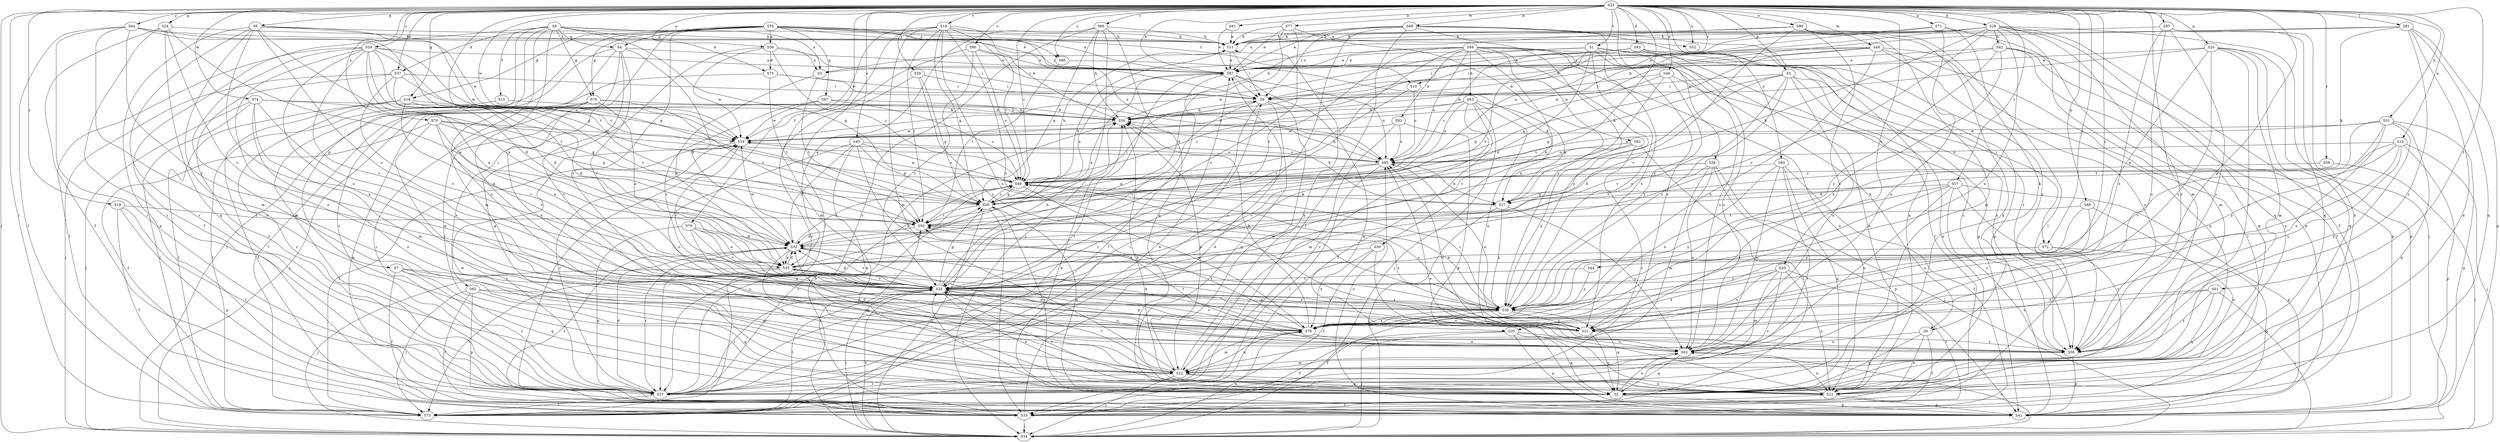 strict digraph  {
S23;
S84;
S53;
S8;
S71;
S39;
S55;
S28;
S68;
S61;
S42;
S54;
S64;
S29;
S80;
S49;
S43;
S37;
S75;
S32;
S46;
S86;
S87;
S79;
S15;
S33;
S14;
S76;
S26;
S31;
S63;
S11;
S72;
S65;
S9;
S47;
S34;
S30;
S0;
S17;
S81;
S73;
S48;
S22;
S82;
S12;
S60;
S85;
S88;
S20;
S35;
S7;
S41;
S6;
S5;
S24;
S67;
S4;
S2;
S69;
S58;
S10;
S27;
S44;
S40;
S70;
S21;
S51;
S50;
S13;
S52;
S62;
S18;
S45;
S1;
S25;
S74;
S38;
S77;
S16;
S83;
S3;
S78;
S59;
S19;
S36;
S57;
S66;
S56;
S23 -> S71  [label=a];
S23 -> S39  [label=a];
S23 -> S28  [label=b];
S23 -> S68  [label=b];
S23 -> S61  [label=b];
S23 -> S64  [label=c];
S23 -> S29  [label=c];
S23 -> S80  [label=c];
S23 -> S49  [label=c];
S23 -> S43  [label=d];
S23 -> S37  [label=d];
S23 -> S46  [label=e];
S23 -> S86  [label=e];
S23 -> S87  [label=e];
S23 -> S79  [label=f];
S23 -> S14  [label=g];
S23 -> S31  [label=h];
S23 -> S72  [label=i];
S23 -> S47  [label=j];
S23 -> S34  [label=j];
S23 -> S81  [label=l];
S23 -> S73  [label=l];
S23 -> S48  [label=m];
S23 -> S22  [label=m];
S23 -> S60  [label=o];
S23 -> S88  [label=p];
S23 -> S20  [label=p];
S23 -> S35  [label=p];
S23 -> S6  [label=q];
S23 -> S5  [label=q];
S23 -> S24  [label=q];
S23 -> S69  [label=r];
S23 -> S58  [label=r];
S23 -> S10  [label=r];
S23 -> S44  [label=s];
S23 -> S40  [label=s];
S23 -> S70  [label=s];
S23 -> S51  [label=t];
S23 -> S50  [label=t];
S23 -> S13  [label=u];
S23 -> S52  [label=u];
S23 -> S18  [label=v];
S23 -> S45  [label=v];
S23 -> S1  [label=v];
S23 -> S25  [label=v];
S23 -> S74  [label=w];
S23 -> S38  [label=w];
S23 -> S77  [label=w];
S23 -> S16  [label=w];
S23 -> S59  [label=y];
S23 -> S19  [label=y];
S23 -> S57  [label=z];
S23 -> S66  [label=z];
S84 -> S87  [label=e];
S84 -> S63  [label=h];
S84 -> S72  [label=i];
S84 -> S30  [label=k];
S84 -> S0  [label=k];
S84 -> S82  [label=n];
S84 -> S12  [label=n];
S84 -> S85  [label=o];
S84 -> S50  [label=t];
S84 -> S25  [label=v];
S84 -> S83  [label=x];
S84 -> S3  [label=x];
S84 -> S36  [label=y];
S53 -> S39  [label=a];
S53 -> S37  [label=d];
S53 -> S87  [label=e];
S53 -> S14  [label=g];
S53 -> S76  [label=g];
S53 -> S11  [label=h];
S53 -> S65  [label=i];
S53 -> S9  [label=i];
S53 -> S85  [label=o];
S53 -> S67  [label=q];
S53 -> S4  [label=q];
S53 -> S10  [label=r];
S53 -> S27  [label=r];
S53 -> S52  [label=u];
S53 -> S36  [label=y];
S8 -> S75  [label=d];
S8 -> S15  [label=f];
S8 -> S33  [label=f];
S8 -> S76  [label=g];
S8 -> S26  [label=g];
S8 -> S22  [label=m];
S8 -> S35  [label=p];
S8 -> S7  [label=p];
S8 -> S4  [label=q];
S8 -> S3  [label=x];
S8 -> S66  [label=z];
S8 -> S56  [label=z];
S71 -> S11  [label=h];
S71 -> S0  [label=k];
S71 -> S85  [label=o];
S71 -> S41  [label=p];
S71 -> S62  [label=u];
S39 -> S49  [label=c];
S39 -> S75  [label=d];
S39 -> S9  [label=i];
S39 -> S2  [label=q];
S39 -> S16  [label=w];
S39 -> S3  [label=x];
S55 -> S32  [label=d];
S55 -> S26  [label=g];
S55 -> S34  [label=j];
S55 -> S73  [label=l];
S55 -> S21  [label=s];
S55 -> S25  [label=v];
S28 -> S42  [label=b];
S28 -> S54  [label=b];
S28 -> S33  [label=f];
S28 -> S11  [label=h];
S28 -> S9  [label=i];
S28 -> S34  [label=j];
S28 -> S17  [label=k];
S28 -> S22  [label=m];
S28 -> S2  [label=q];
S28 -> S25  [label=v];
S28 -> S3  [label=x];
S28 -> S78  [label=x];
S28 -> S56  [label=z];
S68 -> S87  [label=e];
S68 -> S11  [label=h];
S68 -> S9  [label=i];
S68 -> S17  [label=k];
S68 -> S73  [label=l];
S68 -> S12  [label=n];
S68 -> S27  [label=r];
S68 -> S21  [label=s];
S68 -> S56  [label=z];
S61 -> S87  [label=e];
S61 -> S11  [label=h];
S42 -> S87  [label=e];
S42 -> S33  [label=f];
S42 -> S41  [label=p];
S42 -> S2  [label=q];
S42 -> S16  [label=w];
S42 -> S78  [label=x];
S42 -> S36  [label=y];
S54 -> S16  [label=w];
S64 -> S26  [label=g];
S64 -> S11  [label=h];
S64 -> S73  [label=l];
S64 -> S12  [label=n];
S64 -> S27  [label=r];
S64 -> S16  [label=w];
S64 -> S36  [label=y];
S29 -> S55  [label=a];
S29 -> S49  [label=c];
S29 -> S32  [label=d];
S29 -> S87  [label=e];
S29 -> S73  [label=l];
S29 -> S22  [label=m];
S29 -> S50  [label=t];
S29 -> S25  [label=v];
S29 -> S16  [label=w];
S29 -> S78  [label=x];
S29 -> S56  [label=z];
S80 -> S49  [label=c];
S80 -> S87  [label=e];
S80 -> S9  [label=i];
S80 -> S22  [label=m];
S80 -> S25  [label=v];
S49 -> S26  [label=g];
S49 -> S11  [label=h];
S49 -> S17  [label=k];
S49 -> S27  [label=r];
S49 -> S16  [label=w];
S49 -> S78  [label=x];
S43 -> S49  [label=c];
S43 -> S87  [label=e];
S43 -> S9  [label=i];
S43 -> S73  [label=l];
S43 -> S41  [label=p];
S43 -> S62  [label=u];
S37 -> S32  [label=d];
S37 -> S9  [label=i];
S37 -> S34  [label=j];
S37 -> S27  [label=r];
S37 -> S25  [label=v];
S37 -> S16  [label=w];
S75 -> S9  [label=i];
S75 -> S73  [label=l];
S75 -> S85  [label=o];
S75 -> S50  [label=t];
S32 -> S55  [label=a];
S32 -> S49  [label=c];
S32 -> S87  [label=e];
S32 -> S33  [label=f];
S32 -> S22  [label=m];
S32 -> S27  [label=r];
S32 -> S25  [label=v];
S32 -> S16  [label=w];
S32 -> S56  [label=z];
S46 -> S26  [label=g];
S46 -> S9  [label=i];
S46 -> S25  [label=v];
S46 -> S36  [label=y];
S46 -> S56  [label=z];
S86 -> S54  [label=b];
S86 -> S11  [label=h];
S86 -> S73  [label=l];
S86 -> S22  [label=m];
S86 -> S2  [label=q];
S86 -> S21  [label=s];
S86 -> S25  [label=v];
S87 -> S9  [label=i];
S87 -> S73  [label=l];
S87 -> S85  [label=o];
S87 -> S2  [label=q];
S87 -> S27  [label=r];
S79 -> S55  [label=a];
S79 -> S32  [label=d];
S79 -> S41  [label=p];
S79 -> S21  [label=s];
S79 -> S25  [label=v];
S79 -> S78  [label=x];
S15 -> S54  [label=b];
S15 -> S73  [label=l];
S33 -> S87  [label=e];
S33 -> S34  [label=j];
S33 -> S50  [label=t];
S14 -> S54  [label=b];
S14 -> S32  [label=d];
S14 -> S33  [label=f];
S14 -> S73  [label=l];
S14 -> S27  [label=r];
S14 -> S50  [label=t];
S14 -> S25  [label=v];
S76 -> S55  [label=a];
S76 -> S54  [label=b];
S76 -> S34  [label=j];
S76 -> S41  [label=p];
S76 -> S27  [label=r];
S76 -> S50  [label=t];
S76 -> S78  [label=x];
S26 -> S49  [label=c];
S26 -> S87  [label=e];
S26 -> S33  [label=f];
S26 -> S11  [label=h];
S26 -> S9  [label=i];
S26 -> S34  [label=j];
S26 -> S2  [label=q];
S26 -> S50  [label=t];
S31 -> S85  [label=o];
S31 -> S41  [label=p];
S31 -> S2  [label=q];
S31 -> S50  [label=t];
S31 -> S16  [label=w];
S31 -> S78  [label=x];
S31 -> S36  [label=y];
S31 -> S56  [label=z];
S63 -> S54  [label=b];
S63 -> S49  [label=c];
S63 -> S33  [label=f];
S63 -> S34  [label=j];
S63 -> S17  [label=k];
S63 -> S85  [label=o];
S63 -> S27  [label=r];
S63 -> S62  [label=u];
S11 -> S87  [label=e];
S11 -> S9  [label=i];
S72 -> S55  [label=a];
S72 -> S41  [label=p];
S72 -> S56  [label=z];
S65 -> S33  [label=f];
S65 -> S73  [label=l];
S65 -> S41  [label=p];
S65 -> S2  [label=q];
S65 -> S78  [label=x];
S65 -> S36  [label=y];
S9 -> S54  [label=b];
S9 -> S22  [label=m];
S9 -> S2  [label=q];
S9 -> S27  [label=r];
S9 -> S25  [label=v];
S47 -> S11  [label=h];
S47 -> S12  [label=n];
S47 -> S2  [label=q];
S47 -> S62  [label=u];
S47 -> S78  [label=x];
S47 -> S56  [label=z];
S34 -> S54  [label=b];
S34 -> S62  [label=u];
S34 -> S25  [label=v];
S34 -> S78  [label=x];
S30 -> S55  [label=a];
S30 -> S33  [label=f];
S30 -> S12  [label=n];
S30 -> S78  [label=x];
S0 -> S33  [label=f];
S0 -> S12  [label=n];
S0 -> S2  [label=q];
S0 -> S62  [label=u];
S17 -> S54  [label=b];
S17 -> S34  [label=j];
S17 -> S62  [label=u];
S17 -> S36  [label=y];
S81 -> S54  [label=b];
S81 -> S11  [label=h];
S81 -> S17  [label=k];
S81 -> S12  [label=n];
S81 -> S41  [label=p];
S81 -> S2  [label=q];
S81 -> S56  [label=z];
S73 -> S87  [label=e];
S48 -> S54  [label=b];
S48 -> S87  [label=e];
S48 -> S26  [label=g];
S48 -> S9  [label=i];
S48 -> S73  [label=l];
S48 -> S2  [label=q];
S48 -> S78  [label=x];
S48 -> S56  [label=z];
S22 -> S54  [label=b];
S22 -> S11  [label=h];
S22 -> S34  [label=j];
S22 -> S12  [label=n];
S22 -> S2  [label=q];
S22 -> S27  [label=r];
S22 -> S25  [label=v];
S22 -> S78  [label=x];
S82 -> S73  [label=l];
S82 -> S85  [label=o];
S82 -> S27  [label=r];
S82 -> S25  [label=v];
S82 -> S36  [label=y];
S12 -> S54  [label=b];
S12 -> S33  [label=f];
S12 -> S85  [label=o];
S12 -> S41  [label=p];
S12 -> S25  [label=v];
S60 -> S49  [label=c];
S60 -> S33  [label=f];
S60 -> S2  [label=q];
S60 -> S27  [label=r];
S60 -> S62  [label=u];
S60 -> S78  [label=x];
S85 -> S54  [label=b];
S85 -> S49  [label=c];
S85 -> S26  [label=g];
S85 -> S17  [label=k];
S85 -> S73  [label=l];
S88 -> S12  [label=n];
S88 -> S21  [label=s];
S88 -> S50  [label=t];
S88 -> S36  [label=y];
S20 -> S55  [label=a];
S20 -> S87  [label=e];
S20 -> S22  [label=m];
S20 -> S41  [label=p];
S20 -> S2  [label=q];
S20 -> S21  [label=s];
S20 -> S16  [label=w];
S20 -> S56  [label=z];
S35 -> S33  [label=f];
S35 -> S34  [label=j];
S35 -> S41  [label=p];
S35 -> S2  [label=q];
S35 -> S62  [label=u];
S7 -> S33  [label=f];
S7 -> S22  [label=m];
S7 -> S2  [label=q];
S7 -> S27  [label=r];
S7 -> S25  [label=v];
S41 -> S54  [label=b];
S41 -> S85  [label=o];
S41 -> S16  [label=w];
S6 -> S55  [label=a];
S6 -> S87  [label=e];
S6 -> S26  [label=g];
S6 -> S11  [label=h];
S6 -> S22  [label=m];
S6 -> S41  [label=p];
S6 -> S27  [label=r];
S6 -> S25  [label=v];
S6 -> S78  [label=x];
S5 -> S55  [label=a];
S5 -> S26  [label=g];
S5 -> S9  [label=i];
S5 -> S12  [label=n];
S5 -> S62  [label=u];
S5 -> S25  [label=v];
S5 -> S36  [label=y];
S5 -> S56  [label=z];
S24 -> S55  [label=a];
S24 -> S33  [label=f];
S24 -> S11  [label=h];
S24 -> S2  [label=q];
S24 -> S27  [label=r];
S24 -> S25  [label=v];
S67 -> S54  [label=b];
S67 -> S49  [label=c];
S67 -> S25  [label=v];
S67 -> S16  [label=w];
S4 -> S32  [label=d];
S4 -> S87  [label=e];
S4 -> S34  [label=j];
S4 -> S2  [label=q];
S4 -> S27  [label=r];
S4 -> S21  [label=s];
S4 -> S25  [label=v];
S2 -> S26  [label=g];
S2 -> S41  [label=p];
S2 -> S62  [label=u];
S2 -> S25  [label=v];
S69 -> S55  [label=a];
S69 -> S54  [label=b];
S69 -> S26  [label=g];
S69 -> S11  [label=h];
S69 -> S34  [label=j];
S69 -> S2  [label=q];
S69 -> S27  [label=r];
S58 -> S49  [label=c];
S58 -> S34  [label=j];
S10 -> S49  [label=c];
S10 -> S85  [label=o];
S27 -> S49  [label=c];
S27 -> S32  [label=d];
S27 -> S9  [label=i];
S27 -> S73  [label=l];
S27 -> S16  [label=w];
S44 -> S25  [label=v];
S44 -> S36  [label=y];
S40 -> S49  [label=c];
S40 -> S32  [label=d];
S40 -> S26  [label=g];
S40 -> S12  [label=n];
S40 -> S85  [label=o];
S40 -> S62  [label=u];
S40 -> S36  [label=y];
S70 -> S55  [label=a];
S70 -> S33  [label=f];
S70 -> S26  [label=g];
S70 -> S85  [label=o];
S70 -> S25  [label=v];
S70 -> S16  [label=w];
S70 -> S56  [label=z];
S21 -> S55  [label=a];
S21 -> S49  [label=c];
S21 -> S85  [label=o];
S21 -> S2  [label=q];
S21 -> S56  [label=z];
S51 -> S34  [label=j];
S51 -> S2  [label=q];
S51 -> S78  [label=x];
S51 -> S36  [label=y];
S51 -> S56  [label=z];
S50 -> S32  [label=d];
S13 -> S32  [label=d];
S13 -> S34  [label=j];
S13 -> S85  [label=o];
S13 -> S41  [label=p];
S13 -> S21  [label=s];
S13 -> S25  [label=v];
S13 -> S36  [label=y];
S52 -> S41  [label=p];
S62 -> S32  [label=d];
S62 -> S22  [label=m];
S62 -> S12  [label=n];
S62 -> S2  [label=q];
S62 -> S50  [label=t];
S18 -> S54  [label=b];
S18 -> S49  [label=c];
S18 -> S26  [label=g];
S18 -> S11  [label=h];
S18 -> S73  [label=l];
S18 -> S22  [label=m];
S18 -> S21  [label=s];
S18 -> S50  [label=t];
S18 -> S16  [label=w];
S18 -> S36  [label=y];
S45 -> S33  [label=f];
S45 -> S22  [label=m];
S45 -> S12  [label=n];
S45 -> S27  [label=r];
S45 -> S21  [label=s];
S45 -> S25  [label=v];
S45 -> S78  [label=x];
S1 -> S32  [label=d];
S1 -> S87  [label=e];
S1 -> S12  [label=n];
S1 -> S21  [label=s];
S1 -> S50  [label=t];
S1 -> S62  [label=u];
S1 -> S16  [label=w];
S1 -> S36  [label=y];
S1 -> S56  [label=z];
S25 -> S54  [label=b];
S25 -> S32  [label=d];
S25 -> S26  [label=g];
S25 -> S34  [label=j];
S25 -> S73  [label=l];
S25 -> S12  [label=n];
S25 -> S27  [label=r];
S25 -> S62  [label=u];
S25 -> S78  [label=x];
S25 -> S36  [label=y];
S74 -> S54  [label=b];
S74 -> S26  [label=g];
S74 -> S34  [label=j];
S74 -> S73  [label=l];
S74 -> S22  [label=m];
S74 -> S12  [label=n];
S74 -> S21  [label=s];
S38 -> S49  [label=c];
S38 -> S34  [label=j];
S38 -> S17  [label=k];
S38 -> S22  [label=m];
S38 -> S41  [label=p];
S38 -> S50  [label=t];
S38 -> S62  [label=u];
S77 -> S32  [label=d];
S77 -> S87  [label=e];
S77 -> S11  [label=h];
S77 -> S25  [label=v];
S77 -> S36  [label=y];
S16 -> S73  [label=l];
S16 -> S85  [label=o];
S16 -> S27  [label=r];
S16 -> S25  [label=v];
S83 -> S22  [label=m];
S83 -> S85  [label=o];
S83 -> S41  [label=p];
S83 -> S16  [label=w];
S3 -> S55  [label=a];
S3 -> S50  [label=t];
S78 -> S54  [label=b];
S78 -> S32  [label=d];
S78 -> S22  [label=m];
S78 -> S50  [label=t];
S78 -> S62  [label=u];
S78 -> S25  [label=v];
S59 -> S26  [label=g];
S59 -> S9  [label=i];
S59 -> S27  [label=r];
S59 -> S36  [label=y];
S19 -> S33  [label=f];
S19 -> S41  [label=p];
S19 -> S27  [label=r];
S19 -> S50  [label=t];
S36 -> S49  [label=c];
S36 -> S33  [label=f];
S36 -> S2  [label=q];
S36 -> S21  [label=s];
S36 -> S50  [label=t];
S36 -> S25  [label=v];
S36 -> S78  [label=x];
S57 -> S26  [label=g];
S57 -> S41  [label=p];
S57 -> S27  [label=r];
S57 -> S62  [label=u];
S57 -> S78  [label=x];
S57 -> S36  [label=y];
S57 -> S56  [label=z];
S66 -> S17  [label=k];
S66 -> S50  [label=t];
S56 -> S85  [label=o];
S56 -> S41  [label=p];
}
